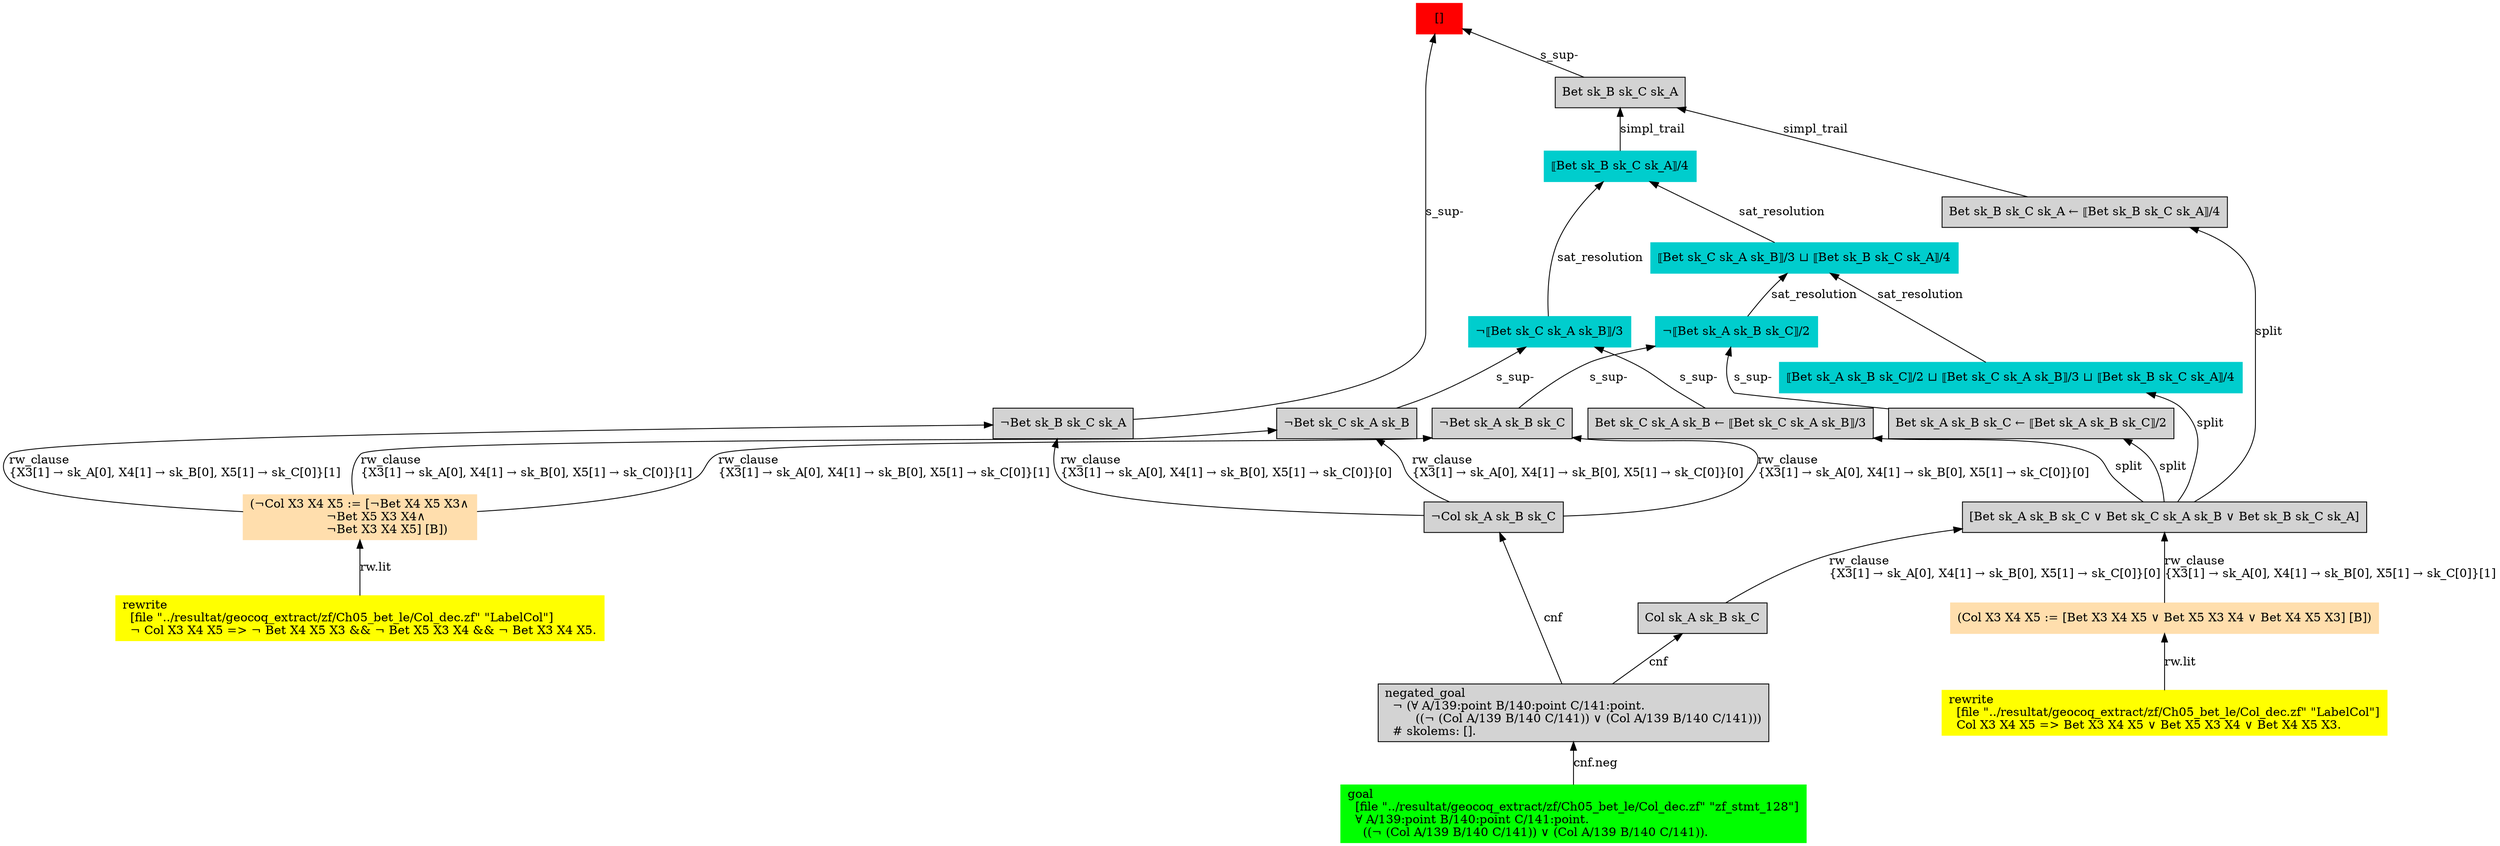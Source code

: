 digraph "unsat_graph" {
  vertex_0 [color=red, label="[]", shape=box, style=filled];
  vertex_0 -> vertex_1 [label="s_sup-\l", dir="back"];
  vertex_1 [shape=box, label="¬Bet sk_B sk_C sk_A\l", style=filled];
  vertex_1 -> vertex_2 [label="rw_clause\l\{X3[1] → sk_A[0], X4[1] → sk_B[0], X5[1] → sk_C[0]\}[1]\l", dir="back"];
  vertex_2 [color=navajowhite, shape=box, label="(¬Col X3 X4 X5 := [¬Bet X4 X5 X3∧\l                    ¬Bet X5 X3 X4∧\l                    ¬Bet X3 X4 X5] [B])\l", style=filled];
  vertex_2 -> vertex_3 [label="rw.lit", dir="back"];
  vertex_3 [color=yellow, shape=box, label="rewrite\l  [file \"../resultat/geocoq_extract/zf/Ch05_bet_le/Col_dec.zf\" \"LabelCol\"]\l  ¬ Col X3 X4 X5 =\> ¬ Bet X4 X5 X3 && ¬ Bet X5 X3 X4 && ¬ Bet X3 X4 X5.\l", style=filled];
  vertex_1 -> vertex_4 [label="rw_clause\l\{X3[1] → sk_A[0], X4[1] → sk_B[0], X5[1] → sk_C[0]\}[0]\l", dir="back"];
  vertex_4 [shape=box, label="¬Col sk_A sk_B sk_C\l", style=filled];
  vertex_4 -> vertex_5 [label="cnf", dir="back"];
  vertex_5 [shape=box, label="negated_goal\l  ¬ (∀ A/139:point B/140:point C/141:point.\l        ((¬ (Col A/139 B/140 C/141)) ∨ (Col A/139 B/140 C/141)))\l  # skolems: [].\l", style=filled];
  vertex_5 -> vertex_6 [label="cnf.neg", dir="back"];
  vertex_6 [color=green, shape=box, label="goal\l  [file \"../resultat/geocoq_extract/zf/Ch05_bet_le/Col_dec.zf\" \"zf_stmt_128\"]\l  ∀ A/139:point B/140:point C/141:point.\l    ((¬ (Col A/139 B/140 C/141)) ∨ (Col A/139 B/140 C/141)).\l", style=filled];
  vertex_0 -> vertex_7 [label="s_sup-\l", dir="back"];
  vertex_7 [shape=box, label="Bet sk_B sk_C sk_A\l", style=filled];
  vertex_7 -> vertex_8 [label="simpl_trail", dir="back"];
  vertex_8 [color=cyan3, shape=box, label="⟦Bet sk_B sk_C sk_A⟧/4\l", style=filled];
  vertex_8 -> vertex_9 [label="sat_resolution", dir="back"];
  vertex_9 [color=cyan3, shape=box, label="¬⟦Bet sk_C sk_A sk_B⟧/3\l", style=filled];
  vertex_9 -> vertex_10 [label="s_sup-\l", dir="back"];
  vertex_10 [shape=box, label="¬Bet sk_C sk_A sk_B\l", style=filled];
  vertex_10 -> vertex_2 [label="rw_clause\l\{X3[1] → sk_A[0], X4[1] → sk_B[0], X5[1] → sk_C[0]\}[1]\l", dir="back"];
  vertex_10 -> vertex_4 [label="rw_clause\l\{X3[1] → sk_A[0], X4[1] → sk_B[0], X5[1] → sk_C[0]\}[0]\l", dir="back"];
  vertex_9 -> vertex_11 [label="s_sup-\l", dir="back"];
  vertex_11 [shape=box, label="Bet sk_C sk_A sk_B ← ⟦Bet sk_C sk_A sk_B⟧/3\l", style=filled];
  vertex_11 -> vertex_12 [label="split", dir="back"];
  vertex_12 [shape=box, label="[Bet sk_A sk_B sk_C ∨ Bet sk_C sk_A sk_B ∨ Bet sk_B sk_C sk_A]\l", style=filled];
  vertex_12 -> vertex_13 [label="rw_clause\l\{X3[1] → sk_A[0], X4[1] → sk_B[0], X5[1] → sk_C[0]\}[1]\l", dir="back"];
  vertex_13 [color=navajowhite, shape=box, label="(Col X3 X4 X5 := [Bet X3 X4 X5 ∨ Bet X5 X3 X4 ∨ Bet X4 X5 X3] [B])\l", style=filled];
  vertex_13 -> vertex_14 [label="rw.lit", dir="back"];
  vertex_14 [color=yellow, shape=box, label="rewrite\l  [file \"../resultat/geocoq_extract/zf/Ch05_bet_le/Col_dec.zf\" \"LabelCol\"]\l  Col X3 X4 X5 =\> Bet X3 X4 X5 ∨ Bet X5 X3 X4 ∨ Bet X4 X5 X3.\l", style=filled];
  vertex_12 -> vertex_15 [label="rw_clause\l\{X3[1] → sk_A[0], X4[1] → sk_B[0], X5[1] → sk_C[0]\}[0]\l", dir="back"];
  vertex_15 [shape=box, label="Col sk_A sk_B sk_C\l", style=filled];
  vertex_15 -> vertex_5 [label="cnf", dir="back"];
  vertex_8 -> vertex_16 [label="sat_resolution", dir="back"];
  vertex_16 [color=cyan3, shape=box, label="⟦Bet sk_C sk_A sk_B⟧/3 ⊔ ⟦Bet sk_B sk_C sk_A⟧/4\l", style=filled];
  vertex_16 -> vertex_17 [label="sat_resolution", dir="back"];
  vertex_17 [color=cyan3, shape=box, label="¬⟦Bet sk_A sk_B sk_C⟧/2\l", style=filled];
  vertex_17 -> vertex_18 [label="s_sup-\l", dir="back"];
  vertex_18 [shape=box, label="¬Bet sk_A sk_B sk_C\l", style=filled];
  vertex_18 -> vertex_2 [label="rw_clause\l\{X3[1] → sk_A[0], X4[1] → sk_B[0], X5[1] → sk_C[0]\}[1]\l", dir="back"];
  vertex_18 -> vertex_4 [label="rw_clause\l\{X3[1] → sk_A[0], X4[1] → sk_B[0], X5[1] → sk_C[0]\}[0]\l", dir="back"];
  vertex_17 -> vertex_19 [label="s_sup-\l", dir="back"];
  vertex_19 [shape=box, label="Bet sk_A sk_B sk_C ← ⟦Bet sk_A sk_B sk_C⟧/2\l", style=filled];
  vertex_19 -> vertex_12 [label="split", dir="back"];
  vertex_16 -> vertex_20 [label="sat_resolution", dir="back"];
  vertex_20 [color=cyan3, shape=box, label="⟦Bet sk_A sk_B sk_C⟧/2 ⊔ ⟦Bet sk_C sk_A sk_B⟧/3 ⊔ ⟦Bet sk_B sk_C sk_A⟧/4\l", style=filled];
  vertex_20 -> vertex_12 [label="split", dir="back"];
  vertex_7 -> vertex_21 [label="simpl_trail", dir="back"];
  vertex_21 [shape=box, label="Bet sk_B sk_C sk_A ← ⟦Bet sk_B sk_C sk_A⟧/4\l", style=filled];
  vertex_21 -> vertex_12 [label="split", dir="back"];
  }



